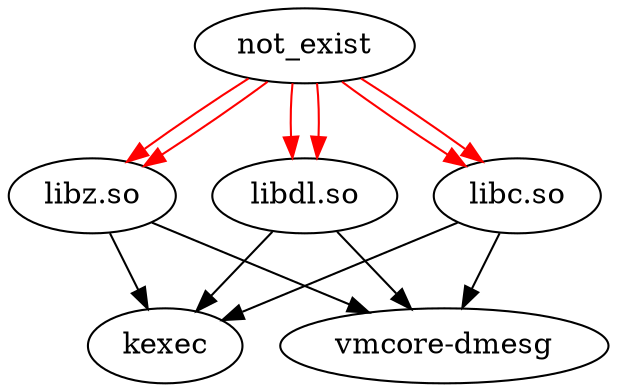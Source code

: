 digraph dependencies {
  "not_exist" -> "libz.so"[color="red"]
  "libz.so" -> "kexec"
  "not_exist" -> "libdl.so"[color="red"]
  "libdl.so" -> "kexec"
  "not_exist" -> "libc.so"[color="red"]
  "libc.so" -> "kexec"
  "not_exist" -> "libz.so"[color="red"]
  "libz.so" -> "vmcore-dmesg"
  "not_exist" -> "libdl.so"[color="red"]
  "libdl.so" -> "vmcore-dmesg"
  "not_exist" -> "libc.so"[color="red"]
  "libc.so" -> "vmcore-dmesg"
}
